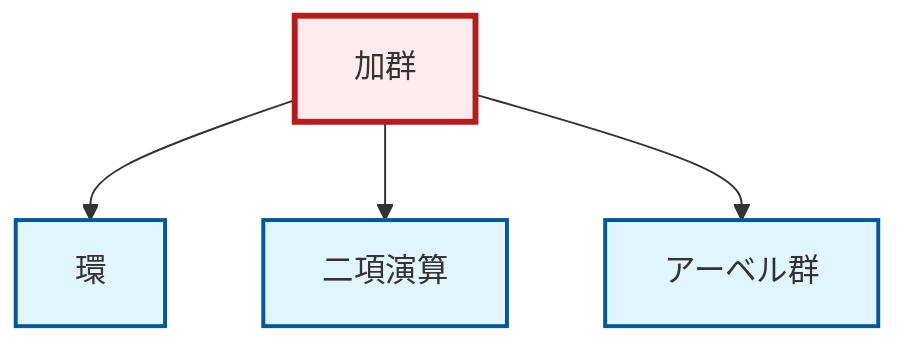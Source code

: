 graph TD
    classDef definition fill:#e1f5fe,stroke:#01579b,stroke-width:2px
    classDef theorem fill:#f3e5f5,stroke:#4a148c,stroke-width:2px
    classDef axiom fill:#fff3e0,stroke:#e65100,stroke-width:2px
    classDef example fill:#e8f5e9,stroke:#1b5e20,stroke-width:2px
    classDef current fill:#ffebee,stroke:#b71c1c,stroke-width:3px
    def-module["加群"]:::definition
    def-ring["環"]:::definition
    def-binary-operation["二項演算"]:::definition
    def-abelian-group["アーベル群"]:::definition
    def-module --> def-ring
    def-module --> def-binary-operation
    def-module --> def-abelian-group
    class def-module current